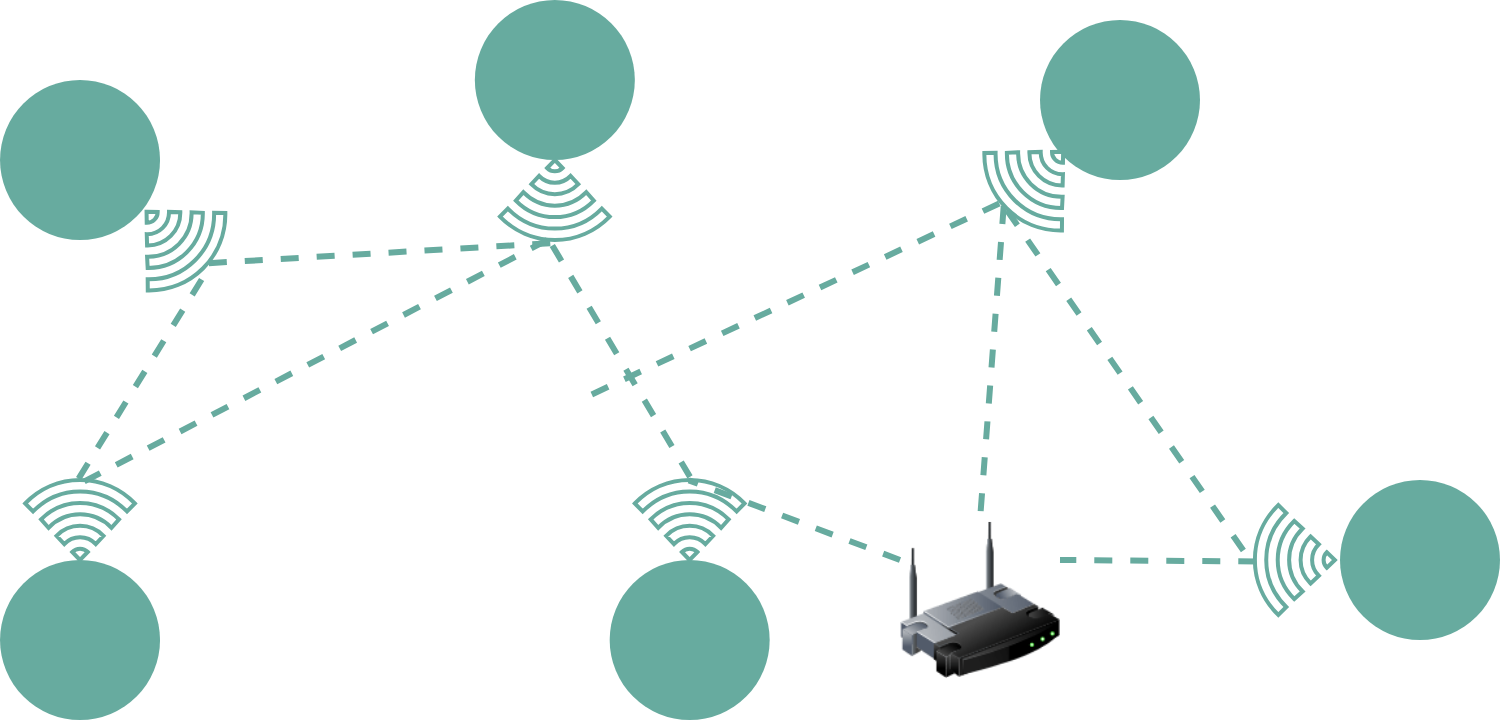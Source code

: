 <mxfile version="21.3.8" type="github">
  <diagram name="Page-1" id="79tmInJfujKKH1_8UgqO">
    <mxGraphModel dx="989" dy="520" grid="1" gridSize="10" guides="1" tooltips="1" connect="1" arrows="1" fold="1" page="1" pageScale="1" pageWidth="850" pageHeight="1100" math="0" shadow="0">
      <root>
        <mxCell id="0" />
        <mxCell id="1" parent="0" />
        <mxCell id="akw05gl5wj-eub8Gnx_0-1" value="" style="ellipse;whiteSpace=wrap;html=1;aspect=fixed;fillColor=#67AB9F;strokeColor=none;fontColor=#ffffff;" vertex="1" parent="1">
          <mxGeometry x="40.01" y="410" width="80" height="80" as="geometry" />
        </mxCell>
        <mxCell id="akw05gl5wj-eub8Gnx_0-2" value="" style="ellipse;whiteSpace=wrap;html=1;aspect=fixed;fillColor=#67AB9F;strokeColor=none;fontColor=#ffffff;" vertex="1" parent="1">
          <mxGeometry x="40.01" y="170" width="80" height="80" as="geometry" />
        </mxCell>
        <mxCell id="akw05gl5wj-eub8Gnx_0-3" value="" style="ellipse;whiteSpace=wrap;html=1;aspect=fixed;fillColor=#67AB9F;strokeColor=none;fontColor=#ffffff;" vertex="1" parent="1">
          <mxGeometry x="277.42" y="130" width="80" height="80" as="geometry" />
        </mxCell>
        <mxCell id="akw05gl5wj-eub8Gnx_0-4" value="" style="ellipse;whiteSpace=wrap;html=1;aspect=fixed;fillColor=#67AB9F;strokeColor=none;fontColor=#ffffff;" vertex="1" parent="1">
          <mxGeometry x="560" y="140" width="80" height="80" as="geometry" />
        </mxCell>
        <mxCell id="akw05gl5wj-eub8Gnx_0-5" value="" style="ellipse;whiteSpace=wrap;html=1;aspect=fixed;fillColor=#67AB9F;strokeColor=none;fontColor=#ffffff;" vertex="1" parent="1">
          <mxGeometry x="344.84" y="410" width="80" height="80" as="geometry" />
        </mxCell>
        <mxCell id="akw05gl5wj-eub8Gnx_0-6" value="" style="ellipse;whiteSpace=wrap;html=1;aspect=fixed;fillColor=#67AB9F;strokeColor=none;fontColor=#ffffff;" vertex="1" parent="1">
          <mxGeometry x="710" y="370" width="80" height="80" as="geometry" />
        </mxCell>
        <mxCell id="akw05gl5wj-eub8Gnx_0-7" value="" style="image;html=1;image=img/lib/clip_art/networking/Wireless_Router_128x128.png" vertex="1" parent="1">
          <mxGeometry x="490" y="390" width="80" height="80" as="geometry" />
        </mxCell>
        <mxCell id="akw05gl5wj-eub8Gnx_0-9" value="" style="endArrow=none;dashed=1;html=1;rounded=0;strokeWidth=3;strokeColor=#67AB9F;exitX=0.487;exitY=-0.018;exitDx=0;exitDy=0;exitPerimeter=0;entryX=0.459;entryY=-0.046;entryDx=0;entryDy=0;entryPerimeter=0;" edge="1" parent="1" source="akw05gl5wj-eub8Gnx_0-24" target="akw05gl5wj-eub8Gnx_0-25">
          <mxGeometry width="50" height="50" relative="1" as="geometry">
            <mxPoint x="120" y="310" as="sourcePoint" />
            <mxPoint x="180" y="270" as="targetPoint" />
          </mxGeometry>
        </mxCell>
        <mxCell id="akw05gl5wj-eub8Gnx_0-24" value="" style="html=1;verticalLabelPosition=bottom;align=center;labelBackgroundColor=#ffffff;verticalAlign=top;strokeWidth=2;strokeColor=#67AB9F;shadow=0;dashed=0;shape=mxgraph.ios7.icons.wifi;pointerEvents=1" vertex="1" parent="1">
          <mxGeometry x="52.59" y="370" width="54.85" height="40" as="geometry" />
        </mxCell>
        <mxCell id="akw05gl5wj-eub8Gnx_0-25" value="" style="html=1;verticalLabelPosition=bottom;align=center;labelBackgroundColor=#ffffff;verticalAlign=top;strokeWidth=2;strokeColor=#67AB9F;shadow=0;dashed=0;shape=mxgraph.ios7.icons.wifi;pointerEvents=1;rotation=-225;" vertex="1" parent="1">
          <mxGeometry x="100" y="230" width="54.85" height="40" as="geometry" />
        </mxCell>
        <mxCell id="akw05gl5wj-eub8Gnx_0-26" value="" style="html=1;verticalLabelPosition=bottom;align=center;labelBackgroundColor=#ffffff;verticalAlign=top;strokeWidth=2;strokeColor=#67AB9F;shadow=0;dashed=0;shape=mxgraph.ios7.icons.wifi;pointerEvents=1;rotation=-180;" vertex="1" parent="1">
          <mxGeometry x="289.99" y="210" width="54.85" height="40" as="geometry" />
        </mxCell>
        <mxCell id="akw05gl5wj-eub8Gnx_0-28" value="" style="endArrow=none;dashed=1;html=1;rounded=0;strokeWidth=3;strokeColor=#67AB9F;exitX=0.539;exitY=0.018;exitDx=0;exitDy=0;exitPerimeter=0;entryX=0.489;entryY=0.056;entryDx=0;entryDy=0;entryPerimeter=0;" edge="1" parent="1" source="akw05gl5wj-eub8Gnx_0-24" target="akw05gl5wj-eub8Gnx_0-26">
          <mxGeometry width="50" height="50" relative="1" as="geometry">
            <mxPoint x="89" y="379" as="sourcePoint" />
            <mxPoint x="134" y="290" as="targetPoint" />
          </mxGeometry>
        </mxCell>
        <mxCell id="akw05gl5wj-eub8Gnx_0-29" value="" style="endArrow=none;dashed=1;html=1;rounded=0;strokeWidth=3;strokeColor=#67AB9F;exitX=0.43;exitY=-0.005;exitDx=0;exitDy=0;exitPerimeter=0;entryX=0.482;entryY=-0.035;entryDx=0;entryDy=0;entryPerimeter=0;" edge="1" parent="1" source="akw05gl5wj-eub8Gnx_0-25" target="akw05gl5wj-eub8Gnx_0-26">
          <mxGeometry width="50" height="50" relative="1" as="geometry">
            <mxPoint x="92" y="381" as="sourcePoint" />
            <mxPoint x="285" y="243" as="targetPoint" />
          </mxGeometry>
        </mxCell>
        <mxCell id="akw05gl5wj-eub8Gnx_0-30" value="" style="html=1;verticalLabelPosition=bottom;align=center;labelBackgroundColor=#ffffff;verticalAlign=top;strokeWidth=2;strokeColor=#67AB9F;shadow=0;dashed=0;shape=mxgraph.ios7.icons.wifi;pointerEvents=1;rotation=0;" vertex="1" parent="1">
          <mxGeometry x="357.41" y="370" width="54.85" height="40" as="geometry" />
        </mxCell>
        <mxCell id="akw05gl5wj-eub8Gnx_0-31" value="" style="endArrow=none;dashed=1;html=1;rounded=0;strokeWidth=3;strokeColor=#67AB9F;exitX=0.523;exitY=-0.068;exitDx=0;exitDy=0;exitPerimeter=0;entryX=0.503;entryY=-0.039;entryDx=0;entryDy=0;entryPerimeter=0;" edge="1" parent="1" source="akw05gl5wj-eub8Gnx_0-26" target="akw05gl5wj-eub8Gnx_0-30">
          <mxGeometry width="50" height="50" relative="1" as="geometry">
            <mxPoint x="154" y="272" as="sourcePoint" />
            <mxPoint x="311" y="251" as="targetPoint" />
          </mxGeometry>
        </mxCell>
        <mxCell id="akw05gl5wj-eub8Gnx_0-32" value="" style="html=1;verticalLabelPosition=bottom;align=center;labelBackgroundColor=#ffffff;verticalAlign=top;strokeWidth=2;strokeColor=#67AB9F;shadow=0;dashed=0;shape=mxgraph.ios7.icons.wifi;pointerEvents=1;rotation=-135;" vertex="1" parent="1">
          <mxGeometry x="530" y="200" width="54.85" height="40" as="geometry" />
        </mxCell>
        <mxCell id="akw05gl5wj-eub8Gnx_0-33" value="" style="endArrow=none;dashed=1;html=1;rounded=0;strokeWidth=3;strokeColor=#67AB9F;exitX=0.533;exitY=-0.005;exitDx=0;exitDy=0;exitPerimeter=0;entryX=0.5;entryY=0;entryDx=0;entryDy=0;" edge="1" parent="1" source="akw05gl5wj-eub8Gnx_0-32" target="akw05gl5wj-eub8Gnx_0-7">
          <mxGeometry width="50" height="50" relative="1" as="geometry">
            <mxPoint x="309" y="253" as="sourcePoint" />
            <mxPoint x="340" y="338" as="targetPoint" />
          </mxGeometry>
        </mxCell>
        <mxCell id="akw05gl5wj-eub8Gnx_0-34" value="" style="html=1;verticalLabelPosition=bottom;align=center;labelBackgroundColor=#ffffff;verticalAlign=top;strokeWidth=2;strokeColor=#67AB9F;shadow=0;dashed=0;shape=mxgraph.ios7.icons.wifi;pointerEvents=1;rotation=-90;" vertex="1" parent="1">
          <mxGeometry x="660" y="390" width="54.85" height="40" as="geometry" />
        </mxCell>
        <mxCell id="akw05gl5wj-eub8Gnx_0-35" value="" style="endArrow=none;dashed=1;html=1;rounded=0;strokeWidth=3;strokeColor=#67AB9F;exitX=0.487;exitY=0.018;exitDx=0;exitDy=0;exitPerimeter=0;entryX=1;entryY=0.25;entryDx=0;entryDy=0;" edge="1" parent="1" source="akw05gl5wj-eub8Gnx_0-34" target="akw05gl5wj-eub8Gnx_0-7">
          <mxGeometry width="50" height="50" relative="1" as="geometry">
            <mxPoint x="642" y="243" as="sourcePoint" />
            <mxPoint x="540" y="400" as="targetPoint" />
          </mxGeometry>
        </mxCell>
        <mxCell id="akw05gl5wj-eub8Gnx_0-36" value="" style="endArrow=none;dashed=1;html=1;rounded=0;strokeWidth=3;strokeColor=#67AB9F;exitX=0.482;exitY=-0.015;exitDx=0;exitDy=0;exitPerimeter=0;entryX=0.477;entryY=-0.039;entryDx=0;entryDy=0;entryPerimeter=0;" edge="1" parent="1" source="akw05gl5wj-eub8Gnx_0-32" target="akw05gl5wj-eub8Gnx_0-34">
          <mxGeometry width="50" height="50" relative="1" as="geometry">
            <mxPoint x="628" y="421" as="sourcePoint" />
            <mxPoint x="580" y="420" as="targetPoint" />
          </mxGeometry>
        </mxCell>
        <mxCell id="akw05gl5wj-eub8Gnx_0-37" value="" style="endArrow=none;dashed=1;html=1;rounded=0;strokeWidth=3;strokeColor=#67AB9F;exitX=0.578;exitY=-0.022;exitDx=0;exitDy=0;exitPerimeter=0;" edge="1" parent="1" source="akw05gl5wj-eub8Gnx_0-32">
          <mxGeometry width="50" height="50" relative="1" as="geometry">
            <mxPoint x="630" y="240" as="sourcePoint" />
            <mxPoint x="330" y="330" as="targetPoint" />
          </mxGeometry>
        </mxCell>
        <mxCell id="akw05gl5wj-eub8Gnx_0-38" value="" style="endArrow=none;dashed=1;html=1;rounded=0;strokeWidth=3;strokeColor=#67AB9F;entryX=0.492;entryY=0.004;entryDx=0;entryDy=0;entryPerimeter=0;exitX=0;exitY=0.25;exitDx=0;exitDy=0;" edge="1" parent="1" source="akw05gl5wj-eub8Gnx_0-7" target="akw05gl5wj-eub8Gnx_0-30">
          <mxGeometry width="50" height="50" relative="1" as="geometry">
            <mxPoint x="640" y="250" as="sourcePoint" />
            <mxPoint x="340" y="340" as="targetPoint" />
          </mxGeometry>
        </mxCell>
      </root>
    </mxGraphModel>
  </diagram>
</mxfile>

